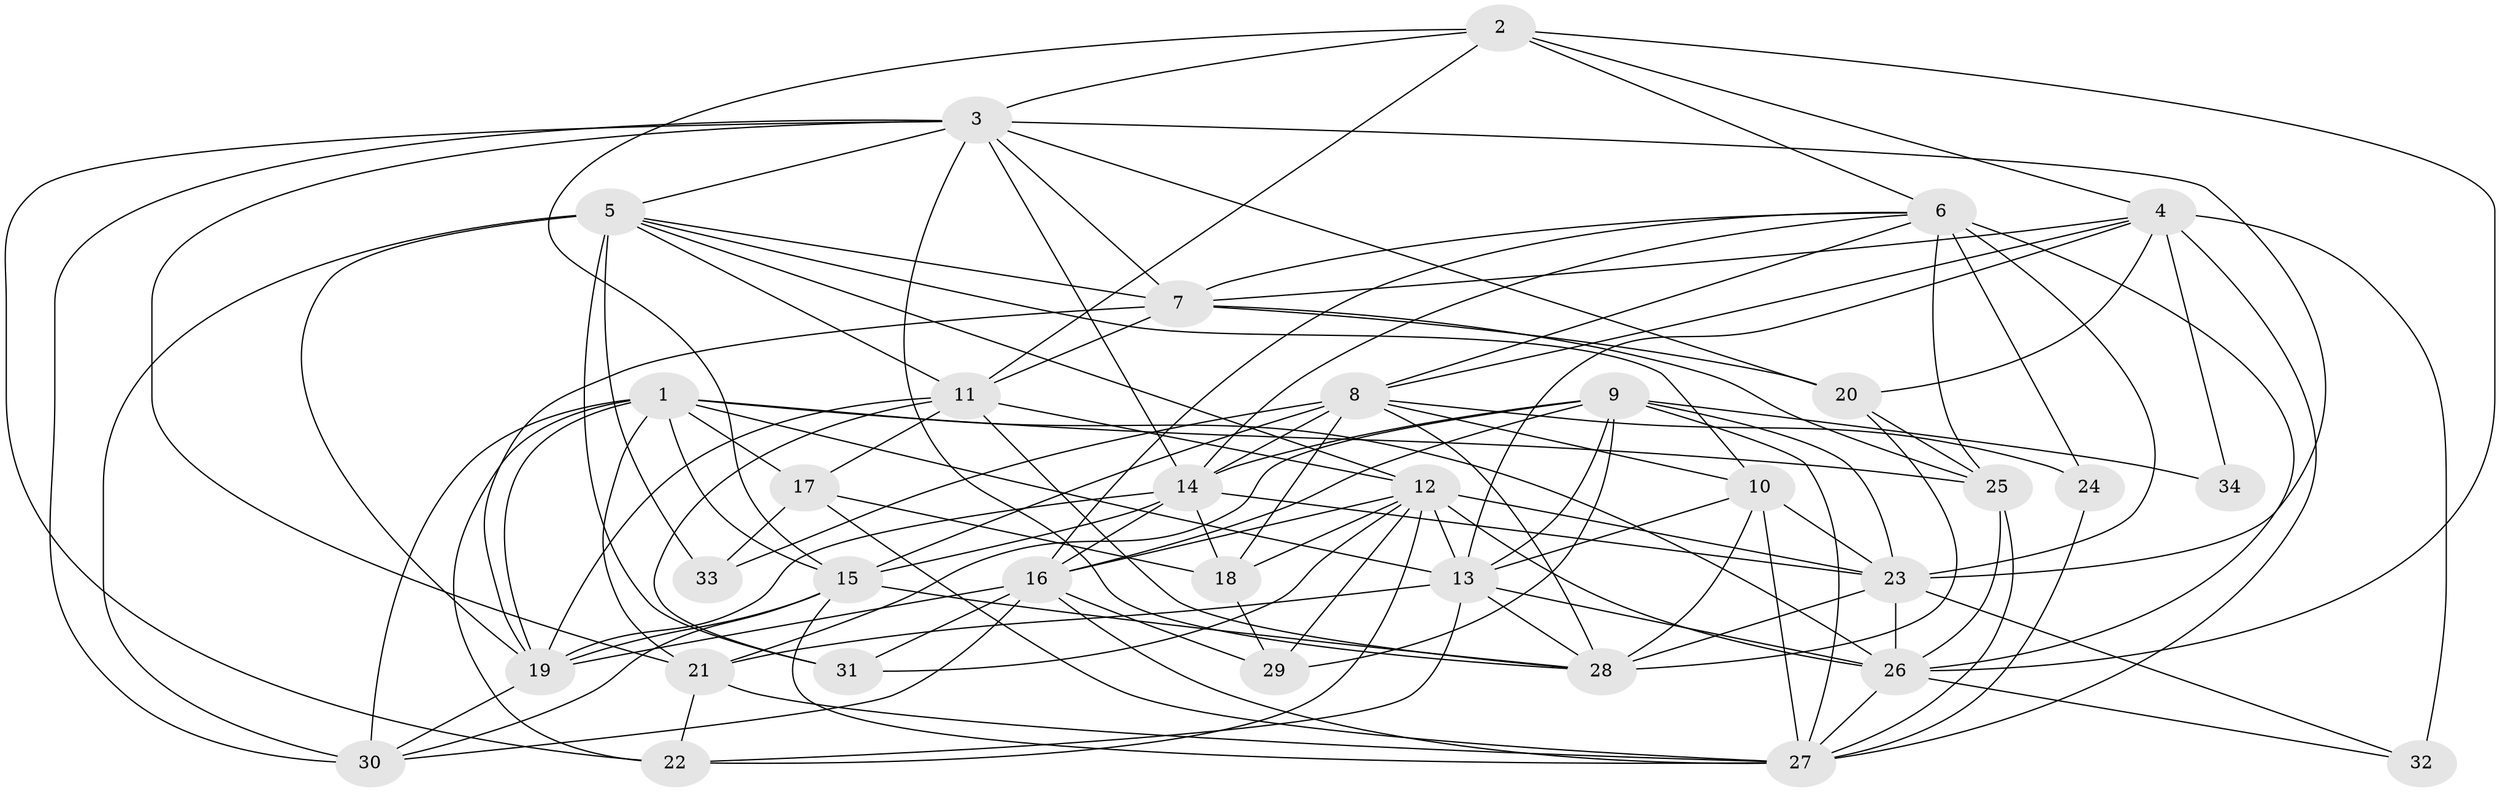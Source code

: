 // original degree distribution, {4: 1.0}
// Generated by graph-tools (version 1.1) at 2025/53/03/04/25 22:53:52]
// undirected, 34 vertices, 118 edges
graph export_dot {
  node [color=gray90,style=filled];
  1;
  2;
  3;
  4;
  5;
  6;
  7;
  8;
  9;
  10;
  11;
  12;
  13;
  14;
  15;
  16;
  17;
  18;
  19;
  20;
  21;
  22;
  23;
  24;
  25;
  26;
  27;
  28;
  29;
  30;
  31;
  32;
  33;
  34;
  1 -- 13 [weight=2.0];
  1 -- 15 [weight=1.0];
  1 -- 17 [weight=2.0];
  1 -- 19 [weight=1.0];
  1 -- 21 [weight=1.0];
  1 -- 22 [weight=2.0];
  1 -- 25 [weight=1.0];
  1 -- 26 [weight=1.0];
  1 -- 30 [weight=1.0];
  2 -- 3 [weight=1.0];
  2 -- 4 [weight=1.0];
  2 -- 6 [weight=1.0];
  2 -- 11 [weight=2.0];
  2 -- 15 [weight=1.0];
  2 -- 26 [weight=2.0];
  3 -- 5 [weight=1.0];
  3 -- 7 [weight=3.0];
  3 -- 14 [weight=1.0];
  3 -- 20 [weight=1.0];
  3 -- 21 [weight=1.0];
  3 -- 22 [weight=1.0];
  3 -- 23 [weight=1.0];
  3 -- 28 [weight=1.0];
  3 -- 30 [weight=1.0];
  4 -- 7 [weight=1.0];
  4 -- 8 [weight=1.0];
  4 -- 13 [weight=1.0];
  4 -- 20 [weight=2.0];
  4 -- 27 [weight=1.0];
  4 -- 32 [weight=2.0];
  4 -- 34 [weight=3.0];
  5 -- 7 [weight=1.0];
  5 -- 10 [weight=1.0];
  5 -- 11 [weight=1.0];
  5 -- 12 [weight=1.0];
  5 -- 19 [weight=1.0];
  5 -- 30 [weight=1.0];
  5 -- 31 [weight=2.0];
  5 -- 33 [weight=1.0];
  6 -- 7 [weight=1.0];
  6 -- 8 [weight=1.0];
  6 -- 14 [weight=1.0];
  6 -- 16 [weight=1.0];
  6 -- 23 [weight=3.0];
  6 -- 24 [weight=2.0];
  6 -- 25 [weight=1.0];
  6 -- 26 [weight=1.0];
  7 -- 11 [weight=1.0];
  7 -- 19 [weight=1.0];
  7 -- 20 [weight=1.0];
  7 -- 25 [weight=1.0];
  8 -- 10 [weight=1.0];
  8 -- 14 [weight=1.0];
  8 -- 15 [weight=1.0];
  8 -- 18 [weight=3.0];
  8 -- 24 [weight=1.0];
  8 -- 28 [weight=1.0];
  8 -- 33 [weight=2.0];
  9 -- 13 [weight=1.0];
  9 -- 14 [weight=1.0];
  9 -- 16 [weight=1.0];
  9 -- 21 [weight=1.0];
  9 -- 23 [weight=1.0];
  9 -- 27 [weight=1.0];
  9 -- 29 [weight=1.0];
  9 -- 34 [weight=1.0];
  10 -- 13 [weight=1.0];
  10 -- 23 [weight=1.0];
  10 -- 27 [weight=1.0];
  10 -- 28 [weight=1.0];
  11 -- 12 [weight=1.0];
  11 -- 17 [weight=1.0];
  11 -- 19 [weight=2.0];
  11 -- 28 [weight=1.0];
  11 -- 31 [weight=1.0];
  12 -- 13 [weight=1.0];
  12 -- 16 [weight=1.0];
  12 -- 18 [weight=1.0];
  12 -- 22 [weight=1.0];
  12 -- 23 [weight=1.0];
  12 -- 26 [weight=1.0];
  12 -- 29 [weight=1.0];
  12 -- 31 [weight=1.0];
  13 -- 21 [weight=1.0];
  13 -- 22 [weight=1.0];
  13 -- 26 [weight=1.0];
  13 -- 28 [weight=1.0];
  14 -- 15 [weight=1.0];
  14 -- 16 [weight=1.0];
  14 -- 18 [weight=1.0];
  14 -- 19 [weight=2.0];
  14 -- 23 [weight=1.0];
  15 -- 19 [weight=1.0];
  15 -- 27 [weight=1.0];
  15 -- 28 [weight=1.0];
  15 -- 30 [weight=1.0];
  16 -- 19 [weight=1.0];
  16 -- 27 [weight=1.0];
  16 -- 29 [weight=1.0];
  16 -- 30 [weight=1.0];
  16 -- 31 [weight=2.0];
  17 -- 18 [weight=2.0];
  17 -- 27 [weight=2.0];
  17 -- 33 [weight=1.0];
  18 -- 29 [weight=1.0];
  19 -- 30 [weight=1.0];
  20 -- 25 [weight=1.0];
  20 -- 28 [weight=1.0];
  21 -- 22 [weight=1.0];
  21 -- 27 [weight=1.0];
  23 -- 26 [weight=2.0];
  23 -- 28 [weight=1.0];
  23 -- 32 [weight=1.0];
  24 -- 27 [weight=1.0];
  25 -- 26 [weight=1.0];
  25 -- 27 [weight=1.0];
  26 -- 27 [weight=2.0];
  26 -- 32 [weight=1.0];
}

